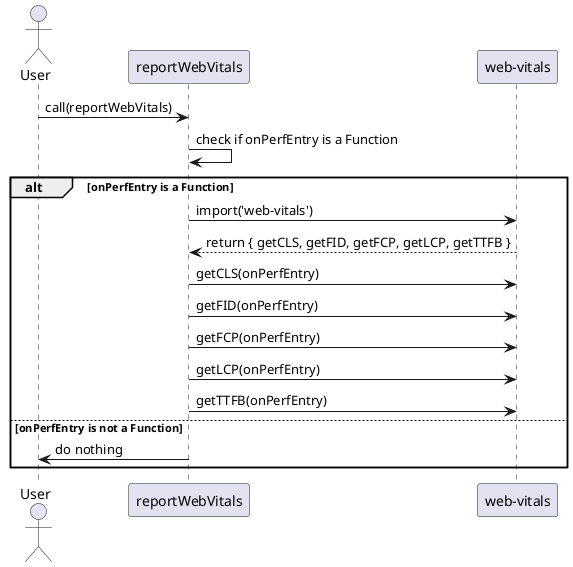 
@startuml
actor User
participant "reportWebVitals" as RV
participant "web-vitals" as WV

User -> RV : call(reportWebVitals)
RV -> RV : check if onPerfEntry is a Function
alt onPerfEntry is a Function
    RV -> WV : import('web-vitals')
    WV --> RV : return { getCLS, getFID, getFCP, getLCP, getTTFB }
    RV -> WV : getCLS(onPerfEntry)
    RV -> WV : getFID(onPerfEntry)
    RV -> WV : getFCP(onPerfEntry)
    RV -> WV : getLCP(onPerfEntry)
    RV -> WV : getTTFB(onPerfEntry)
else onPerfEntry is not a Function
    RV -> User : do nothing
end
@enduml

